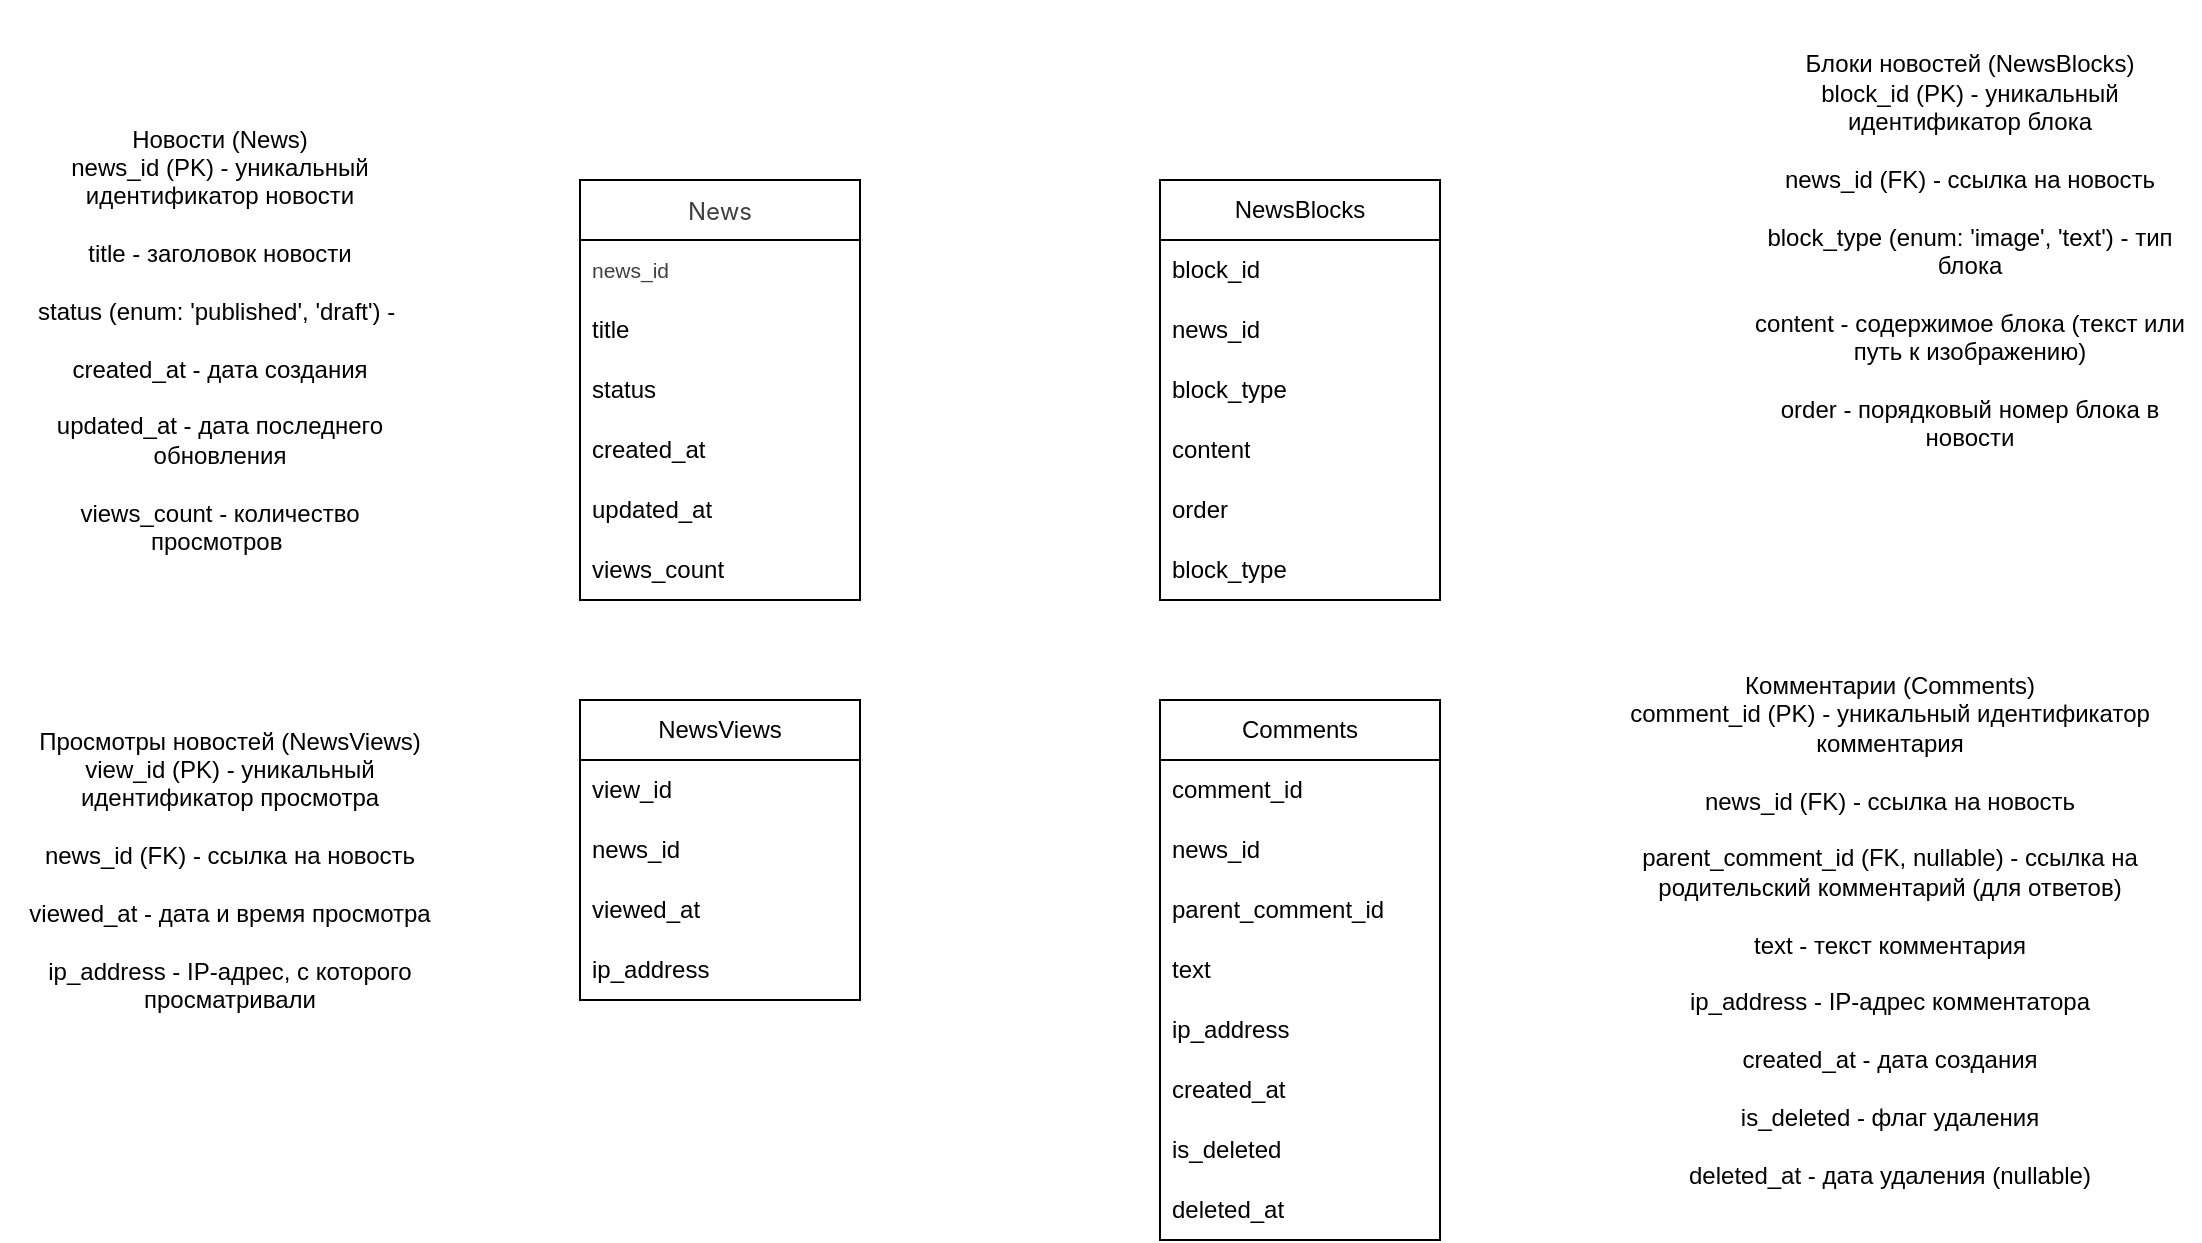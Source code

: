 <mxfile version="26.1.1">
  <diagram name="Страница — 1" id="KqVdlNlK7JJ7JEKHCbd8">
    <mxGraphModel dx="1120" dy="434" grid="1" gridSize="10" guides="1" tooltips="1" connect="1" arrows="1" fold="1" page="1" pageScale="1" pageWidth="827" pageHeight="1169" math="0" shadow="0">
      <root>
        <mxCell id="0" />
        <mxCell id="1" parent="0" />
        <mxCell id="3GEyTsKZ42JATMLCnBji-1" value="&lt;h3 style=&quot;font-weight: var(--ds-font-weight-strong); font-size: calc(var(--ds-md-zoom)*16px); line-height: 1.5; margin: calc(var(--ds-md-zoom)*16px)0 calc(var(--ds-md-zoom)*12px)0; color: rgb(64, 64, 64); font-family: DeepSeek-CJK-patch, Inter, system-ui, -apple-system, BlinkMacSystemFont, &amp;quot;Segoe UI&amp;quot;, Roboto, &amp;quot;Noto Sans&amp;quot;, Ubuntu, Cantarell, &amp;quot;Helvetica Neue&amp;quot;, Oxygen, &amp;quot;Open Sans&amp;quot;, sans-serif; text-align: start;&quot;&gt;News&lt;/h3&gt;" style="swimlane;fontStyle=0;childLayout=stackLayout;horizontal=1;startSize=30;horizontalStack=0;resizeParent=1;resizeParentMax=0;resizeLast=0;collapsible=1;marginBottom=0;whiteSpace=wrap;html=1;" vertex="1" parent="1">
          <mxGeometry x="340" y="170" width="140" height="210" as="geometry" />
        </mxCell>
        <mxCell id="3GEyTsKZ42JATMLCnBji-2" value="&lt;font color=&quot;#404040&quot;&gt;&lt;span style=&quot;font-size: 10.5px;&quot;&gt;news_id&amp;nbsp;&lt;/span&gt;&lt;/font&gt;" style="text;strokeColor=none;fillColor=none;align=left;verticalAlign=middle;spacingLeft=4;spacingRight=4;overflow=hidden;points=[[0,0.5],[1,0.5]];portConstraint=eastwest;rotatable=0;whiteSpace=wrap;html=1;" vertex="1" parent="3GEyTsKZ42JATMLCnBji-1">
          <mxGeometry y="30" width="140" height="30" as="geometry" />
        </mxCell>
        <mxCell id="3GEyTsKZ42JATMLCnBji-3" value="title" style="text;strokeColor=none;fillColor=none;align=left;verticalAlign=middle;spacingLeft=4;spacingRight=4;overflow=hidden;points=[[0,0.5],[1,0.5]];portConstraint=eastwest;rotatable=0;whiteSpace=wrap;html=1;" vertex="1" parent="3GEyTsKZ42JATMLCnBji-1">
          <mxGeometry y="60" width="140" height="30" as="geometry" />
        </mxCell>
        <mxCell id="3GEyTsKZ42JATMLCnBji-4" value="status" style="text;strokeColor=none;fillColor=none;align=left;verticalAlign=middle;spacingLeft=4;spacingRight=4;overflow=hidden;points=[[0,0.5],[1,0.5]];portConstraint=eastwest;rotatable=0;whiteSpace=wrap;html=1;" vertex="1" parent="3GEyTsKZ42JATMLCnBji-1">
          <mxGeometry y="90" width="140" height="30" as="geometry" />
        </mxCell>
        <mxCell id="3GEyTsKZ42JATMLCnBji-5" value="created_at&amp;nbsp;" style="text;strokeColor=none;fillColor=none;align=left;verticalAlign=middle;spacingLeft=4;spacingRight=4;overflow=hidden;points=[[0,0.5],[1,0.5]];portConstraint=eastwest;rotatable=0;whiteSpace=wrap;html=1;" vertex="1" parent="3GEyTsKZ42JATMLCnBji-1">
          <mxGeometry y="120" width="140" height="30" as="geometry" />
        </mxCell>
        <mxCell id="3GEyTsKZ42JATMLCnBji-6" value="updated_at&amp;nbsp;" style="text;strokeColor=none;fillColor=none;align=left;verticalAlign=middle;spacingLeft=4;spacingRight=4;overflow=hidden;points=[[0,0.5],[1,0.5]];portConstraint=eastwest;rotatable=0;whiteSpace=wrap;html=1;" vertex="1" parent="3GEyTsKZ42JATMLCnBji-1">
          <mxGeometry y="150" width="140" height="30" as="geometry" />
        </mxCell>
        <mxCell id="3GEyTsKZ42JATMLCnBji-7" value="&lt;span style=&quot;text-align: center;&quot;&gt;views_count&amp;nbsp;&lt;/span&gt;" style="text;strokeColor=none;fillColor=none;align=left;verticalAlign=middle;spacingLeft=4;spacingRight=4;overflow=hidden;points=[[0,0.5],[1,0.5]];portConstraint=eastwest;rotatable=0;whiteSpace=wrap;html=1;" vertex="1" parent="3GEyTsKZ42JATMLCnBji-1">
          <mxGeometry y="180" width="140" height="30" as="geometry" />
        </mxCell>
        <mxCell id="3GEyTsKZ42JATMLCnBji-9" value="&lt;div&gt;Новости (News)&lt;/div&gt;&lt;div&gt;news_id (PK) - уникальный идентификатор новости&lt;/div&gt;&lt;div&gt;&lt;br&gt;&lt;/div&gt;&lt;div&gt;title - заголовок новости&lt;/div&gt;&lt;div&gt;&lt;br&gt;&lt;/div&gt;&lt;div&gt;status (enum: &#39;published&#39;, &#39;draft&#39;) -&amp;nbsp;&lt;/div&gt;&lt;div&gt;&lt;br&gt;&lt;/div&gt;&lt;div&gt;created_at - дата создания&lt;/div&gt;&lt;div&gt;&lt;br&gt;&lt;/div&gt;&lt;div&gt;updated_at - дата последнего обновления&lt;/div&gt;&lt;div&gt;&lt;br&gt;&lt;/div&gt;&lt;div&gt;views_count - количество просмотров&amp;nbsp;&lt;/div&gt;" style="text;html=1;align=center;verticalAlign=middle;whiteSpace=wrap;rounded=0;" vertex="1" parent="1">
          <mxGeometry x="60" y="80" width="200" height="340" as="geometry" />
        </mxCell>
        <mxCell id="3GEyTsKZ42JATMLCnBji-10" value="&lt;div&gt;Блоки новостей (NewsBlocks)&lt;/div&gt;&lt;div&gt;block_id (PK) - уникальный идентификатор блока&lt;/div&gt;&lt;div&gt;&lt;br&gt;&lt;/div&gt;&lt;div&gt;news_id (FK) - ссылка на новость&lt;/div&gt;&lt;div&gt;&lt;br&gt;&lt;/div&gt;&lt;div&gt;block_type (enum: &#39;image&#39;, &#39;text&#39;) - тип блока&lt;/div&gt;&lt;div&gt;&lt;br&gt;&lt;/div&gt;&lt;div&gt;content - содержимое блока (текст или путь к изображению)&lt;/div&gt;&lt;div&gt;&lt;br&gt;&lt;/div&gt;&lt;div&gt;order - порядковый номер блока в новости&lt;/div&gt;&lt;div&gt;&lt;br&gt;&lt;/div&gt;&lt;div&gt;&lt;br&gt;&lt;/div&gt;" style="text;html=1;align=center;verticalAlign=middle;whiteSpace=wrap;rounded=0;" vertex="1" parent="1">
          <mxGeometry x="920" y="80" width="230" height="280" as="geometry" />
        </mxCell>
        <mxCell id="3GEyTsKZ42JATMLCnBji-11" value="NewsBlocks" style="swimlane;fontStyle=0;childLayout=stackLayout;horizontal=1;startSize=30;horizontalStack=0;resizeParent=1;resizeParentMax=0;resizeLast=0;collapsible=1;marginBottom=0;whiteSpace=wrap;html=1;" vertex="1" parent="1">
          <mxGeometry x="630" y="170" width="140" height="210" as="geometry" />
        </mxCell>
        <mxCell id="3GEyTsKZ42JATMLCnBji-12" value="&lt;span style=&quot;text-align: center;&quot;&gt;block_id&lt;/span&gt;" style="text;strokeColor=none;fillColor=none;align=left;verticalAlign=middle;spacingLeft=4;spacingRight=4;overflow=hidden;points=[[0,0.5],[1,0.5]];portConstraint=eastwest;rotatable=0;whiteSpace=wrap;html=1;" vertex="1" parent="3GEyTsKZ42JATMLCnBji-11">
          <mxGeometry y="30" width="140" height="30" as="geometry" />
        </mxCell>
        <mxCell id="3GEyTsKZ42JATMLCnBji-13" value="&lt;span style=&quot;text-align: center;&quot;&gt;news_id&amp;nbsp;&lt;/span&gt;" style="text;strokeColor=none;fillColor=none;align=left;verticalAlign=middle;spacingLeft=4;spacingRight=4;overflow=hidden;points=[[0,0.5],[1,0.5]];portConstraint=eastwest;rotatable=0;whiteSpace=wrap;html=1;" vertex="1" parent="3GEyTsKZ42JATMLCnBji-11">
          <mxGeometry y="60" width="140" height="30" as="geometry" />
        </mxCell>
        <mxCell id="3GEyTsKZ42JATMLCnBji-14" value="&lt;span style=&quot;text-align: center;&quot;&gt;block_type&lt;/span&gt;" style="text;strokeColor=none;fillColor=none;align=left;verticalAlign=middle;spacingLeft=4;spacingRight=4;overflow=hidden;points=[[0,0.5],[1,0.5]];portConstraint=eastwest;rotatable=0;whiteSpace=wrap;html=1;" vertex="1" parent="3GEyTsKZ42JATMLCnBji-11">
          <mxGeometry y="90" width="140" height="30" as="geometry" />
        </mxCell>
        <mxCell id="3GEyTsKZ42JATMLCnBji-15" value="&lt;span style=&quot;text-align: center;&quot;&gt;content&lt;/span&gt;" style="text;strokeColor=none;fillColor=none;align=left;verticalAlign=middle;spacingLeft=4;spacingRight=4;overflow=hidden;points=[[0,0.5],[1,0.5]];portConstraint=eastwest;rotatable=0;whiteSpace=wrap;html=1;" vertex="1" parent="3GEyTsKZ42JATMLCnBji-11">
          <mxGeometry y="120" width="140" height="30" as="geometry" />
        </mxCell>
        <mxCell id="3GEyTsKZ42JATMLCnBji-16" value="&lt;span style=&quot;text-align: center;&quot;&gt;order&lt;/span&gt;" style="text;strokeColor=none;fillColor=none;align=left;verticalAlign=middle;spacingLeft=4;spacingRight=4;overflow=hidden;points=[[0,0.5],[1,0.5]];portConstraint=eastwest;rotatable=0;whiteSpace=wrap;html=1;" vertex="1" parent="3GEyTsKZ42JATMLCnBji-11">
          <mxGeometry y="150" width="140" height="30" as="geometry" />
        </mxCell>
        <mxCell id="3GEyTsKZ42JATMLCnBji-17" value="&lt;span style=&quot;text-align: center;&quot;&gt;block_type&lt;/span&gt;" style="text;strokeColor=none;fillColor=none;align=left;verticalAlign=middle;spacingLeft=4;spacingRight=4;overflow=hidden;points=[[0,0.5],[1,0.5]];portConstraint=eastwest;rotatable=0;whiteSpace=wrap;html=1;" vertex="1" parent="3GEyTsKZ42JATMLCnBji-11">
          <mxGeometry y="180" width="140" height="30" as="geometry" />
        </mxCell>
        <mxCell id="3GEyTsKZ42JATMLCnBji-18" value="Comments" style="swimlane;fontStyle=0;childLayout=stackLayout;horizontal=1;startSize=30;horizontalStack=0;resizeParent=1;resizeParentMax=0;resizeLast=0;collapsible=1;marginBottom=0;whiteSpace=wrap;html=1;" vertex="1" parent="1">
          <mxGeometry x="630" y="430" width="140" height="270" as="geometry" />
        </mxCell>
        <mxCell id="3GEyTsKZ42JATMLCnBji-19" value="&lt;span style=&quot;text-align: center;&quot;&gt;comment_id&amp;nbsp;&lt;/span&gt;" style="text;strokeColor=none;fillColor=none;align=left;verticalAlign=middle;spacingLeft=4;spacingRight=4;overflow=hidden;points=[[0,0.5],[1,0.5]];portConstraint=eastwest;rotatable=0;whiteSpace=wrap;html=1;" vertex="1" parent="3GEyTsKZ42JATMLCnBji-18">
          <mxGeometry y="30" width="140" height="30" as="geometry" />
        </mxCell>
        <mxCell id="3GEyTsKZ42JATMLCnBji-20" value="&lt;span style=&quot;text-align: center;&quot;&gt;news_id&amp;nbsp;&lt;/span&gt;" style="text;strokeColor=none;fillColor=none;align=left;verticalAlign=middle;spacingLeft=4;spacingRight=4;overflow=hidden;points=[[0,0.5],[1,0.5]];portConstraint=eastwest;rotatable=0;whiteSpace=wrap;html=1;" vertex="1" parent="3GEyTsKZ42JATMLCnBji-18">
          <mxGeometry y="60" width="140" height="30" as="geometry" />
        </mxCell>
        <mxCell id="3GEyTsKZ42JATMLCnBji-21" value="&lt;span style=&quot;text-align: center;&quot;&gt;parent_comment_id&amp;nbsp;&lt;/span&gt;" style="text;strokeColor=none;fillColor=none;align=left;verticalAlign=middle;spacingLeft=4;spacingRight=4;overflow=hidden;points=[[0,0.5],[1,0.5]];portConstraint=eastwest;rotatable=0;whiteSpace=wrap;html=1;" vertex="1" parent="3GEyTsKZ42JATMLCnBji-18">
          <mxGeometry y="90" width="140" height="30" as="geometry" />
        </mxCell>
        <mxCell id="3GEyTsKZ42JATMLCnBji-23" value="&lt;span style=&quot;text-align: center;&quot;&gt;text&amp;nbsp;&lt;/span&gt;" style="text;strokeColor=none;fillColor=none;align=left;verticalAlign=middle;spacingLeft=4;spacingRight=4;overflow=hidden;points=[[0,0.5],[1,0.5]];portConstraint=eastwest;rotatable=0;whiteSpace=wrap;html=1;" vertex="1" parent="3GEyTsKZ42JATMLCnBji-18">
          <mxGeometry y="120" width="140" height="30" as="geometry" />
        </mxCell>
        <mxCell id="3GEyTsKZ42JATMLCnBji-24" value="&lt;span style=&quot;text-align: center;&quot;&gt;ip_address&lt;/span&gt;" style="text;strokeColor=none;fillColor=none;align=left;verticalAlign=middle;spacingLeft=4;spacingRight=4;overflow=hidden;points=[[0,0.5],[1,0.5]];portConstraint=eastwest;rotatable=0;whiteSpace=wrap;html=1;" vertex="1" parent="3GEyTsKZ42JATMLCnBji-18">
          <mxGeometry y="150" width="140" height="30" as="geometry" />
        </mxCell>
        <mxCell id="3GEyTsKZ42JATMLCnBji-25" value="&lt;span style=&quot;text-align: center;&quot;&gt;created_at&lt;/span&gt;" style="text;strokeColor=none;fillColor=none;align=left;verticalAlign=middle;spacingLeft=4;spacingRight=4;overflow=hidden;points=[[0,0.5],[1,0.5]];portConstraint=eastwest;rotatable=0;whiteSpace=wrap;html=1;" vertex="1" parent="3GEyTsKZ42JATMLCnBji-18">
          <mxGeometry y="180" width="140" height="30" as="geometry" />
        </mxCell>
        <mxCell id="3GEyTsKZ42JATMLCnBji-26" value="&lt;span style=&quot;text-align: center;&quot;&gt;is_deleted&lt;/span&gt;" style="text;strokeColor=none;fillColor=none;align=left;verticalAlign=middle;spacingLeft=4;spacingRight=4;overflow=hidden;points=[[0,0.5],[1,0.5]];portConstraint=eastwest;rotatable=0;whiteSpace=wrap;html=1;" vertex="1" parent="3GEyTsKZ42JATMLCnBji-18">
          <mxGeometry y="210" width="140" height="30" as="geometry" />
        </mxCell>
        <mxCell id="3GEyTsKZ42JATMLCnBji-27" value="&lt;span style=&quot;text-align: center;&quot;&gt;deleted_at&lt;/span&gt;" style="text;strokeColor=none;fillColor=none;align=left;verticalAlign=middle;spacingLeft=4;spacingRight=4;overflow=hidden;points=[[0,0.5],[1,0.5]];portConstraint=eastwest;rotatable=0;whiteSpace=wrap;html=1;" vertex="1" parent="3GEyTsKZ42JATMLCnBji-18">
          <mxGeometry y="240" width="140" height="30" as="geometry" />
        </mxCell>
        <mxCell id="3GEyTsKZ42JATMLCnBji-22" value="&lt;div&gt;Комментарии (Comments)&lt;/div&gt;&lt;div&gt;comment_id (PK) - уникальный идентификатор комментария&lt;/div&gt;&lt;div&gt;&lt;br&gt;&lt;/div&gt;&lt;div&gt;news_id (FK) - ссылка на новость&lt;/div&gt;&lt;div&gt;&lt;br&gt;&lt;/div&gt;&lt;div&gt;parent_comment_id (FK, nullable) - ссылка на родительский комментарий (для ответов)&lt;/div&gt;&lt;div&gt;&lt;br&gt;&lt;/div&gt;&lt;div&gt;text - текст комментария&lt;/div&gt;&lt;div&gt;&lt;br&gt;&lt;/div&gt;&lt;div&gt;ip_address - IP-адрес комментатора&lt;/div&gt;&lt;div&gt;&lt;br&gt;&lt;/div&gt;&lt;div&gt;created_at - дата создания&lt;/div&gt;&lt;div&gt;&lt;br&gt;&lt;/div&gt;&lt;div&gt;is_deleted - флаг удаления&lt;/div&gt;&lt;div&gt;&lt;br&gt;&lt;/div&gt;&lt;div&gt;deleted_at - дата удаления (nullable)&lt;/div&gt;" style="text;html=1;align=center;verticalAlign=middle;whiteSpace=wrap;rounded=0;" vertex="1" parent="1">
          <mxGeometry x="860" y="430" width="270" height="230" as="geometry" />
        </mxCell>
        <mxCell id="3GEyTsKZ42JATMLCnBji-30" value="NewsViews" style="swimlane;fontStyle=0;childLayout=stackLayout;horizontal=1;startSize=30;horizontalStack=0;resizeParent=1;resizeParentMax=0;resizeLast=0;collapsible=1;marginBottom=0;whiteSpace=wrap;html=1;" vertex="1" parent="1">
          <mxGeometry x="340" y="430" width="140" height="150" as="geometry" />
        </mxCell>
        <mxCell id="3GEyTsKZ42JATMLCnBji-31" value="&lt;span style=&quot;text-align: center;&quot;&gt;view_id&lt;/span&gt;" style="text;strokeColor=none;fillColor=none;align=left;verticalAlign=middle;spacingLeft=4;spacingRight=4;overflow=hidden;points=[[0,0.5],[1,0.5]];portConstraint=eastwest;rotatable=0;whiteSpace=wrap;html=1;" vertex="1" parent="3GEyTsKZ42JATMLCnBji-30">
          <mxGeometry y="30" width="140" height="30" as="geometry" />
        </mxCell>
        <mxCell id="3GEyTsKZ42JATMLCnBji-32" value="&lt;span style=&quot;text-align: center;&quot;&gt;news_id&lt;/span&gt;" style="text;strokeColor=none;fillColor=none;align=left;verticalAlign=middle;spacingLeft=4;spacingRight=4;overflow=hidden;points=[[0,0.5],[1,0.5]];portConstraint=eastwest;rotatable=0;whiteSpace=wrap;html=1;" vertex="1" parent="3GEyTsKZ42JATMLCnBji-30">
          <mxGeometry y="60" width="140" height="30" as="geometry" />
        </mxCell>
        <mxCell id="3GEyTsKZ42JATMLCnBji-35" value="&lt;span style=&quot;text-align: center;&quot;&gt;viewed_at&amp;nbsp;&lt;/span&gt;" style="text;strokeColor=none;fillColor=none;align=left;verticalAlign=middle;spacingLeft=4;spacingRight=4;overflow=hidden;points=[[0,0.5],[1,0.5]];portConstraint=eastwest;rotatable=0;whiteSpace=wrap;html=1;" vertex="1" parent="3GEyTsKZ42JATMLCnBji-30">
          <mxGeometry y="90" width="140" height="30" as="geometry" />
        </mxCell>
        <mxCell id="3GEyTsKZ42JATMLCnBji-33" value="&lt;span style=&quot;text-align: center;&quot;&gt;ip_address&amp;nbsp;&lt;/span&gt;" style="text;strokeColor=none;fillColor=none;align=left;verticalAlign=middle;spacingLeft=4;spacingRight=4;overflow=hidden;points=[[0,0.5],[1,0.5]];portConstraint=eastwest;rotatable=0;whiteSpace=wrap;html=1;" vertex="1" parent="3GEyTsKZ42JATMLCnBji-30">
          <mxGeometry y="120" width="140" height="30" as="geometry" />
        </mxCell>
        <mxCell id="3GEyTsKZ42JATMLCnBji-34" value="&lt;div&gt;Просмотры новостей (NewsViews)&lt;/div&gt;&lt;div&gt;view_id (PK) - уникальный идентификатор просмотра&lt;/div&gt;&lt;div&gt;&lt;br&gt;&lt;/div&gt;&lt;div&gt;news_id (FK) - ссылка на новость&lt;/div&gt;&lt;div&gt;&lt;br&gt;&lt;/div&gt;&lt;div&gt;viewed_at - дата и время просмотра&lt;/div&gt;&lt;div&gt;&lt;br&gt;&lt;/div&gt;&lt;div&gt;ip_address - IP-адрес, с которого просматривали&lt;/div&gt;" style="text;html=1;align=center;verticalAlign=middle;whiteSpace=wrap;rounded=0;" vertex="1" parent="1">
          <mxGeometry x="50" y="420" width="230" height="190" as="geometry" />
        </mxCell>
      </root>
    </mxGraphModel>
  </diagram>
</mxfile>
